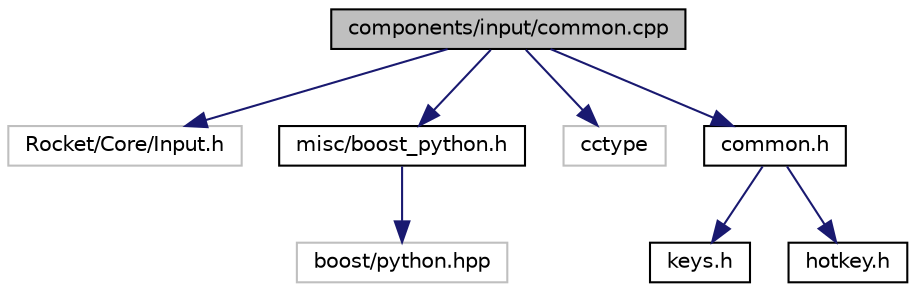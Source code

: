 digraph G
{
  edge [fontname="Helvetica",fontsize="10",labelfontname="Helvetica",labelfontsize="10"];
  node [fontname="Helvetica",fontsize="10",shape=record];
  Node1 [label="components/input/common.cpp",height=0.2,width=0.4,color="black", fillcolor="grey75", style="filled" fontcolor="black"];
  Node1 -> Node2 [color="midnightblue",fontsize="10",style="solid",fontname="Helvetica"];
  Node2 [label="Rocket/Core/Input.h",height=0.2,width=0.4,color="grey75", fillcolor="white", style="filled"];
  Node1 -> Node3 [color="midnightblue",fontsize="10",style="solid",fontname="Helvetica"];
  Node3 [label="misc/boost_python.h",height=0.2,width=0.4,color="black", fillcolor="white", style="filled",URL="$boost__python_8h.html"];
  Node3 -> Node4 [color="midnightblue",fontsize="10",style="solid",fontname="Helvetica"];
  Node4 [label="boost/python.hpp",height=0.2,width=0.4,color="grey75", fillcolor="white", style="filled"];
  Node1 -> Node5 [color="midnightblue",fontsize="10",style="solid",fontname="Helvetica"];
  Node5 [label="cctype",height=0.2,width=0.4,color="grey75", fillcolor="white", style="filled"];
  Node1 -> Node6 [color="midnightblue",fontsize="10",style="solid",fontname="Helvetica"];
  Node6 [label="common.h",height=0.2,width=0.4,color="black", fillcolor="white", style="filled",URL="$common_8h.html"];
  Node6 -> Node7 [color="midnightblue",fontsize="10",style="solid",fontname="Helvetica"];
  Node7 [label="keys.h",height=0.2,width=0.4,color="black", fillcolor="white", style="filled",URL="$keys_8h.html"];
  Node6 -> Node8 [color="midnightblue",fontsize="10",style="solid",fontname="Helvetica"];
  Node8 [label="hotkey.h",height=0.2,width=0.4,color="black", fillcolor="white", style="filled",URL="$hotkey_8h.html"];
}
